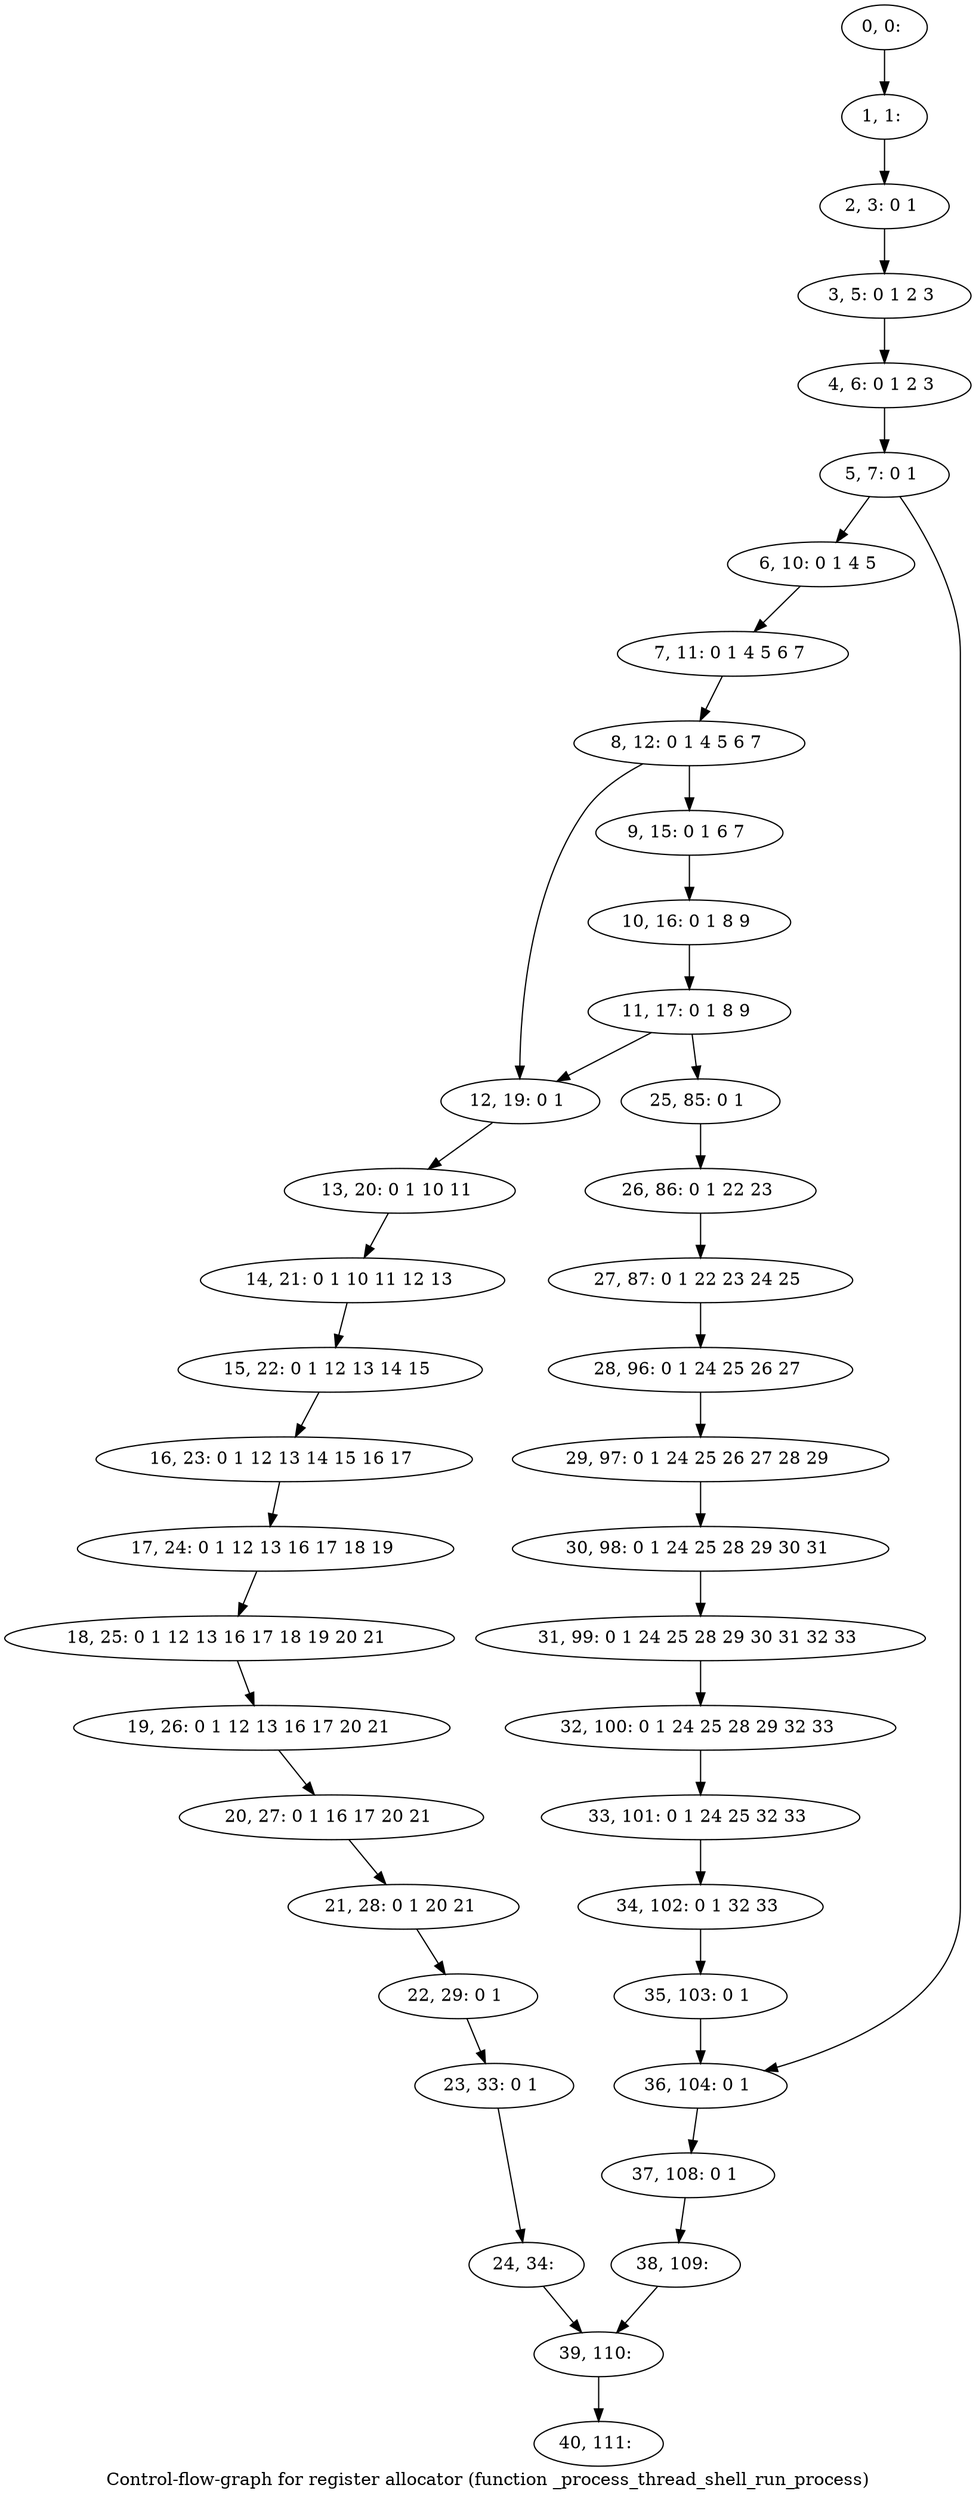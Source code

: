 digraph G {
graph [label="Control-flow-graph for register allocator (function _process_thread_shell_run_process)"]
0[label="0, 0: "];
1[label="1, 1: "];
2[label="2, 3: 0 1 "];
3[label="3, 5: 0 1 2 3 "];
4[label="4, 6: 0 1 2 3 "];
5[label="5, 7: 0 1 "];
6[label="6, 10: 0 1 4 5 "];
7[label="7, 11: 0 1 4 5 6 7 "];
8[label="8, 12: 0 1 4 5 6 7 "];
9[label="9, 15: 0 1 6 7 "];
10[label="10, 16: 0 1 8 9 "];
11[label="11, 17: 0 1 8 9 "];
12[label="12, 19: 0 1 "];
13[label="13, 20: 0 1 10 11 "];
14[label="14, 21: 0 1 10 11 12 13 "];
15[label="15, 22: 0 1 12 13 14 15 "];
16[label="16, 23: 0 1 12 13 14 15 16 17 "];
17[label="17, 24: 0 1 12 13 16 17 18 19 "];
18[label="18, 25: 0 1 12 13 16 17 18 19 20 21 "];
19[label="19, 26: 0 1 12 13 16 17 20 21 "];
20[label="20, 27: 0 1 16 17 20 21 "];
21[label="21, 28: 0 1 20 21 "];
22[label="22, 29: 0 1 "];
23[label="23, 33: 0 1 "];
24[label="24, 34: "];
25[label="25, 85: 0 1 "];
26[label="26, 86: 0 1 22 23 "];
27[label="27, 87: 0 1 22 23 24 25 "];
28[label="28, 96: 0 1 24 25 26 27 "];
29[label="29, 97: 0 1 24 25 26 27 28 29 "];
30[label="30, 98: 0 1 24 25 28 29 30 31 "];
31[label="31, 99: 0 1 24 25 28 29 30 31 32 33 "];
32[label="32, 100: 0 1 24 25 28 29 32 33 "];
33[label="33, 101: 0 1 24 25 32 33 "];
34[label="34, 102: 0 1 32 33 "];
35[label="35, 103: 0 1 "];
36[label="36, 104: 0 1 "];
37[label="37, 108: 0 1 "];
38[label="38, 109: "];
39[label="39, 110: "];
40[label="40, 111: "];
0->1 ;
1->2 ;
2->3 ;
3->4 ;
4->5 ;
5->6 ;
5->36 ;
6->7 ;
7->8 ;
8->9 ;
8->12 ;
9->10 ;
10->11 ;
11->12 ;
11->25 ;
12->13 ;
13->14 ;
14->15 ;
15->16 ;
16->17 ;
17->18 ;
18->19 ;
19->20 ;
20->21 ;
21->22 ;
22->23 ;
23->24 ;
24->39 ;
25->26 ;
26->27 ;
27->28 ;
28->29 ;
29->30 ;
30->31 ;
31->32 ;
32->33 ;
33->34 ;
34->35 ;
35->36 ;
36->37 ;
37->38 ;
38->39 ;
39->40 ;
}
